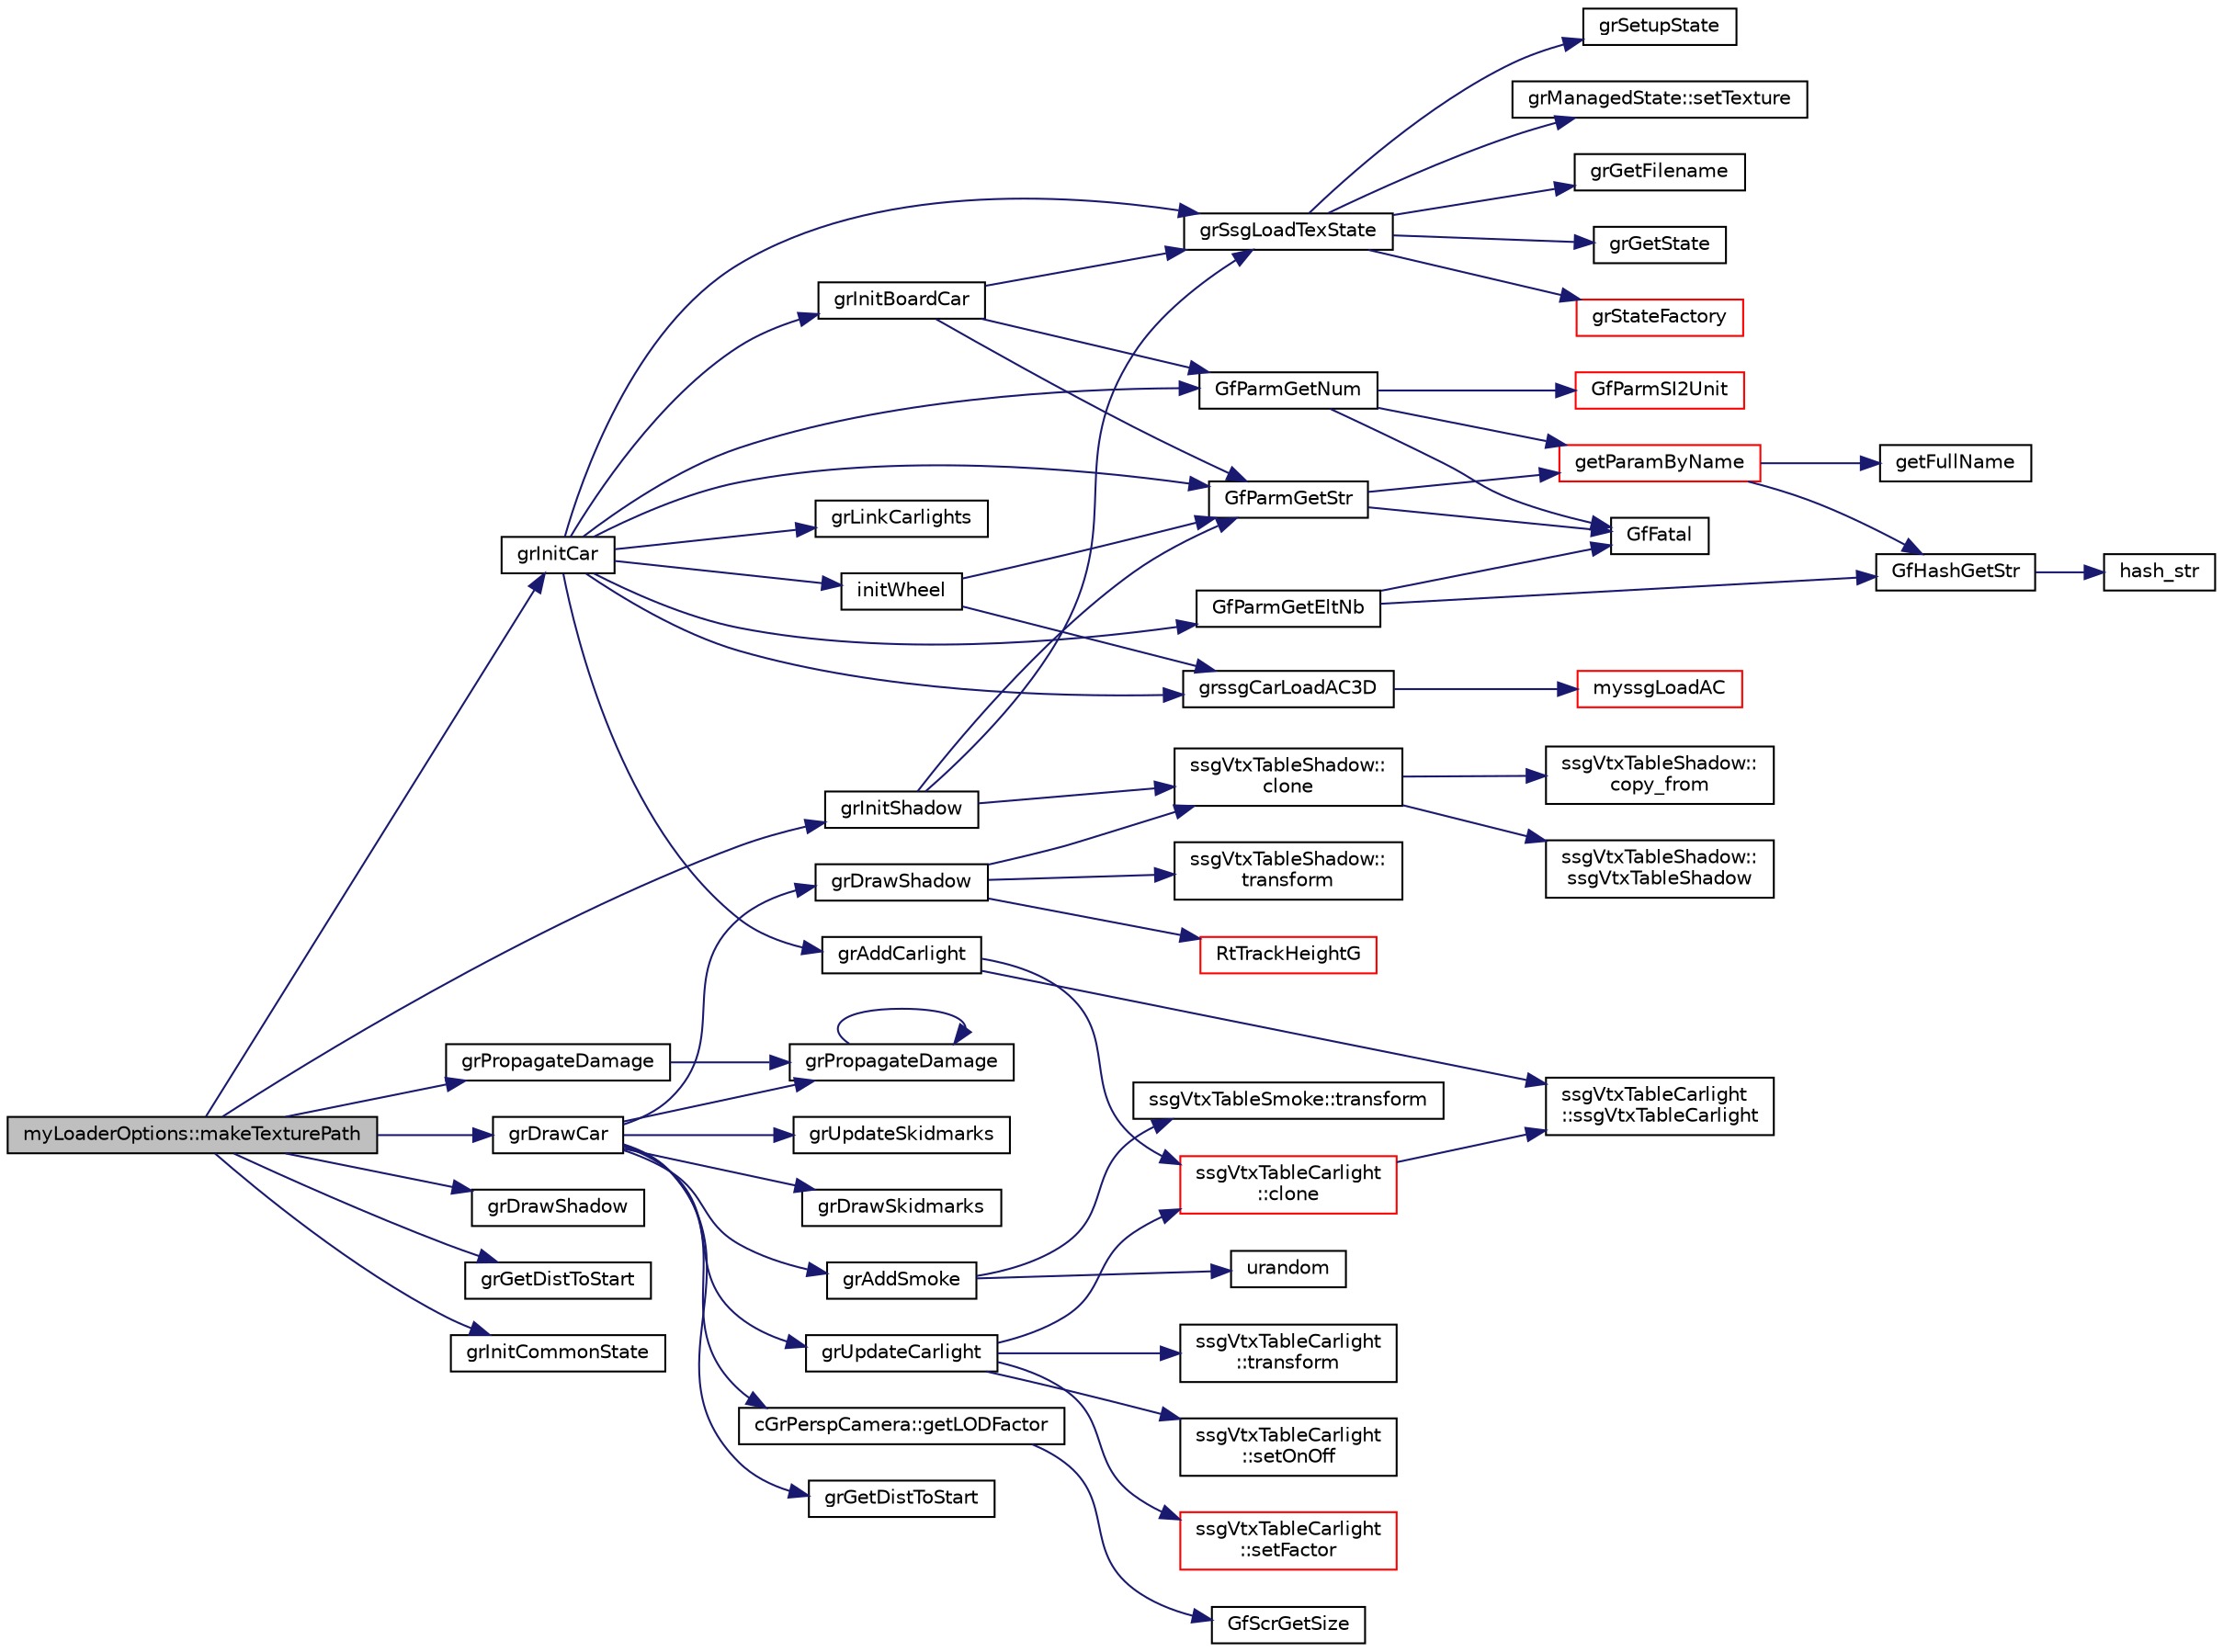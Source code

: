 digraph "myLoaderOptions::makeTexturePath"
{
  edge [fontname="Helvetica",fontsize="10",labelfontname="Helvetica",labelfontsize="10"];
  node [fontname="Helvetica",fontsize="10",shape=record];
  rankdir="LR";
  Node1 [label="myLoaderOptions::makeTexturePath",height=0.2,width=0.4,color="black", fillcolor="grey75", style="filled", fontcolor="black"];
  Node1 -> Node2 [color="midnightblue",fontsize="10",style="solid",fontname="Helvetica"];
  Node2 [label="grInitCar",height=0.2,width=0.4,color="black", fillcolor="white", style="filled",URL="$grcar_8h.html#ab9ab5758a11c15cb33788a79726d8b36"];
  Node2 -> Node3 [color="midnightblue",fontsize="10",style="solid",fontname="Helvetica"];
  Node3 [label="grInitBoardCar",height=0.2,width=0.4,color="black", fillcolor="white", style="filled",URL="$grboard_8cpp.html#a7fb1e56563df224bdddd0e9c898749e9"];
  Node3 -> Node4 [color="midnightblue",fontsize="10",style="solid",fontname="Helvetica"];
  Node4 [label="GfParmGetStr",height=0.2,width=0.4,color="black", fillcolor="white", style="filled",URL="$group__paramsdata.html#gaa37bfd1fabd03d24fd50812c2330fa12",tooltip="Get a string parameter from the parameter set handle. "];
  Node4 -> Node5 [color="midnightblue",fontsize="10",style="solid",fontname="Helvetica"];
  Node5 [label="GfFatal",height=0.2,width=0.4,color="black", fillcolor="white", style="filled",URL="$tgf_8h.html#a927c58e55400ef72e0e54548b26f973d"];
  Node4 -> Node6 [color="midnightblue",fontsize="10",style="solid",fontname="Helvetica"];
  Node6 [label="getParamByName",height=0.2,width=0.4,color="red", fillcolor="white", style="filled",URL="$group__paramshelper.html#gad76ca407ee6b618e69f80c80aa319d63",tooltip="Helper function to get (or create) a parameter by name. "];
  Node6 -> Node7 [color="midnightblue",fontsize="10",style="solid",fontname="Helvetica"];
  Node7 [label="getFullName",height=0.2,width=0.4,color="black", fillcolor="white", style="filled",URL="$group__paramshelper.html#gaf12253922391ef1139cd12f2a0ffa5ea",tooltip="Helper function to get the full name of a parameter (full name: \"sectionName/paramName\"). "];
  Node6 -> Node8 [color="midnightblue",fontsize="10",style="solid",fontname="Helvetica"];
  Node8 [label="GfHashGetStr",height=0.2,width=0.4,color="black", fillcolor="white", style="filled",URL="$group__hash.html#ga4e47f57400b95ab9b6fe918c123fdb26",tooltip="Get the user data associated with a string key. "];
  Node8 -> Node9 [color="midnightblue",fontsize="10",style="solid",fontname="Helvetica"];
  Node9 [label="hash_str",height=0.2,width=0.4,color="black", fillcolor="white", style="filled",URL="$hash_8cpp.html#a54816daefc845f0b3ade33c7243c6b71"];
  Node3 -> Node10 [color="midnightblue",fontsize="10",style="solid",fontname="Helvetica"];
  Node10 [label="grSsgLoadTexState",height=0.2,width=0.4,color="black", fillcolor="white", style="filled",URL="$grutil_8cpp.html#a09f2dc4c131b061152dd7a5eab5eabd3"];
  Node10 -> Node11 [color="midnightblue",fontsize="10",style="solid",fontname="Helvetica"];
  Node11 [label="grGetFilename",height=0.2,width=0.4,color="black", fillcolor="white", style="filled",URL="$grutil_8cpp.html#a933edc8387a8d3f07a9564c560a09e66"];
  Node10 -> Node12 [color="midnightblue",fontsize="10",style="solid",fontname="Helvetica"];
  Node12 [label="grGetState",height=0.2,width=0.4,color="black", fillcolor="white", style="filled",URL="$grutil_8cpp.html#acfdded621810aabc579262a8ed0faae3"];
  Node10 -> Node13 [color="midnightblue",fontsize="10",style="solid",fontname="Helvetica"];
  Node13 [label="grStateFactory",height=0.2,width=0.4,color="red", fillcolor="white", style="filled",URL="$grtexture_8h.html#a9c5601ad5177d2e8c4833a106404afd3"];
  Node10 -> Node14 [color="midnightblue",fontsize="10",style="solid",fontname="Helvetica"];
  Node14 [label="grSetupState",height=0.2,width=0.4,color="black", fillcolor="white", style="filled",URL="$grutil_8cpp.html#ab57f38cf4d3bc16dd5ca46cae4a6b430"];
  Node10 -> Node15 [color="midnightblue",fontsize="10",style="solid",fontname="Helvetica"];
  Node15 [label="grManagedState::setTexture",height=0.2,width=0.4,color="black", fillcolor="white", style="filled",URL="$classgr_managed_state.html#a5d9986a494fba4d582b2cdd65e1083b5"];
  Node3 -> Node16 [color="midnightblue",fontsize="10",style="solid",fontname="Helvetica"];
  Node16 [label="GfParmGetNum",height=0.2,width=0.4,color="black", fillcolor="white", style="filled",URL="$group__paramsdata.html#ga57d6d6694c94482128c7b7bd6bf0a2e8",tooltip="Get a numerical parameter from the parameter set handle. "];
  Node16 -> Node5 [color="midnightblue",fontsize="10",style="solid",fontname="Helvetica"];
  Node16 -> Node6 [color="midnightblue",fontsize="10",style="solid",fontname="Helvetica"];
  Node16 -> Node17 [color="midnightblue",fontsize="10",style="solid",fontname="Helvetica"];
  Node17 [label="GfParmSI2Unit",height=0.2,width=0.4,color="red", fillcolor="white", style="filled",URL="$group__paramsdata.html#gab24de0cda7e3f9a5ea42be6dd7592a38",tooltip="Convert a value from SI to given unit. "];
  Node2 -> Node18 [color="midnightblue",fontsize="10",style="solid",fontname="Helvetica"];
  Node18 [label="GfParmGetEltNb",height=0.2,width=0.4,color="black", fillcolor="white", style="filled",URL="$group__paramslist.html#ga8e57c951dca972b605a7978baa11c41b",tooltip="Count the number of subsections in a section in the parameter set handle. "];
  Node18 -> Node5 [color="midnightblue",fontsize="10",style="solid",fontname="Helvetica"];
  Node18 -> Node8 [color="midnightblue",fontsize="10",style="solid",fontname="Helvetica"];
  Node2 -> Node16 [color="midnightblue",fontsize="10",style="solid",fontname="Helvetica"];
  Node2 -> Node4 [color="midnightblue",fontsize="10",style="solid",fontname="Helvetica"];
  Node2 -> Node19 [color="midnightblue",fontsize="10",style="solid",fontname="Helvetica"];
  Node19 [label="grAddCarlight",height=0.2,width=0.4,color="black", fillcolor="white", style="filled",URL="$grcarlight_8cpp.html#a3208f47c4f05ea031237a4e66da42c25"];
  Node19 -> Node20 [color="midnightblue",fontsize="10",style="solid",fontname="Helvetica"];
  Node20 [label="ssgVtxTableCarlight\l::ssgVtxTableCarlight",height=0.2,width=0.4,color="black", fillcolor="white", style="filled",URL="$classssg_vtx_table_carlight.html#a12f3cc7686028639d99f48e8f8318bba"];
  Node19 -> Node21 [color="midnightblue",fontsize="10",style="solid",fontname="Helvetica"];
  Node21 [label="ssgVtxTableCarlight\l::clone",height=0.2,width=0.4,color="red", fillcolor="white", style="filled",URL="$classssg_vtx_table_carlight.html#a16ac9f4362d3094e7170e1a35793f252"];
  Node21 -> Node20 [color="midnightblue",fontsize="10",style="solid",fontname="Helvetica"];
  Node2 -> Node22 [color="midnightblue",fontsize="10",style="solid",fontname="Helvetica"];
  Node22 [label="grLinkCarlights",height=0.2,width=0.4,color="black", fillcolor="white", style="filled",URL="$grcarlight_8cpp.html#a8d03230c485a6029fb82bf7e0be6a5c3"];
  Node2 -> Node10 [color="midnightblue",fontsize="10",style="solid",fontname="Helvetica"];
  Node2 -> Node23 [color="midnightblue",fontsize="10",style="solid",fontname="Helvetica"];
  Node23 [label="grssgCarLoadAC3D",height=0.2,width=0.4,color="black", fillcolor="white", style="filled",URL="$grcar_8cpp.html#a9782f0df6d3244531a2ea15ef46b1d83"];
  Node23 -> Node24 [color="midnightblue",fontsize="10",style="solid",fontname="Helvetica"];
  Node24 [label="myssgLoadAC",height=0.2,width=0.4,color="red", fillcolor="white", style="filled",URL="$grloadac_8cpp.html#aca6c0ea64a721edad055d914ddbef0c8"];
  Node2 -> Node25 [color="midnightblue",fontsize="10",style="solid",fontname="Helvetica"];
  Node25 [label="initWheel",height=0.2,width=0.4,color="black", fillcolor="white", style="filled",URL="$grcar_8cpp.html#a58926480bab249018880973a00fcafa0"];
  Node25 -> Node4 [color="midnightblue",fontsize="10",style="solid",fontname="Helvetica"];
  Node25 -> Node23 [color="midnightblue",fontsize="10",style="solid",fontname="Helvetica"];
  Node1 -> Node26 [color="midnightblue",fontsize="10",style="solid",fontname="Helvetica"];
  Node26 [label="grDrawCar",height=0.2,width=0.4,color="black", fillcolor="white", style="filled",URL="$grcar_8h.html#af96bb7f59f8dbfab20edc0bd796ce284"];
  Node26 -> Node27 [color="midnightblue",fontsize="10",style="solid",fontname="Helvetica"];
  Node27 [label="grPropagateDamage",height=0.2,width=0.4,color="black", fillcolor="white", style="filled",URL="$grcar_8cpp.html#a4463ccc1d2888226257ea277e8014f5f"];
  Node27 -> Node27 [color="midnightblue",fontsize="10",style="solid",fontname="Helvetica"];
  Node26 -> Node28 [color="midnightblue",fontsize="10",style="solid",fontname="Helvetica"];
  Node28 [label="grGetDistToStart",height=0.2,width=0.4,color="black", fillcolor="white", style="filled",URL="$grcar_8cpp.html#ac2cca6e20ad6a7e3f048ba71952c3cd0"];
  Node26 -> Node29 [color="midnightblue",fontsize="10",style="solid",fontname="Helvetica"];
  Node29 [label="cGrPerspCamera::getLODFactor",height=0.2,width=0.4,color="black", fillcolor="white", style="filled",URL="$classc_gr_persp_camera.html#ac11b7875c0e6fe93c2491bdb780e188f"];
  Node29 -> Node30 [color="midnightblue",fontsize="10",style="solid",fontname="Helvetica"];
  Node30 [label="GfScrGetSize",height=0.2,width=0.4,color="black", fillcolor="white", style="filled",URL="$group__screen.html#gadcb66ba3f12ba1cb4c98367898c7f432",tooltip="Get the screen and viewport sizes. "];
  Node26 -> Node31 [color="midnightblue",fontsize="10",style="solid",fontname="Helvetica"];
  Node31 [label="grDrawShadow",height=0.2,width=0.4,color="black", fillcolor="white", style="filled",URL="$grcar_8cpp.html#a1be041df5ef94793936856b630d981ec"];
  Node31 -> Node32 [color="midnightblue",fontsize="10",style="solid",fontname="Helvetica"];
  Node32 [label="ssgVtxTableShadow::\lclone",height=0.2,width=0.4,color="black", fillcolor="white", style="filled",URL="$classssg_vtx_table_shadow.html#a8f35f163c4d934da59e25ba2a3fb9d8f"];
  Node32 -> Node33 [color="midnightblue",fontsize="10",style="solid",fontname="Helvetica"];
  Node33 [label="ssgVtxTableShadow::\lssgVtxTableShadow",height=0.2,width=0.4,color="black", fillcolor="white", style="filled",URL="$classssg_vtx_table_shadow.html#afd3ffc092f9459003a86c8afb86c9be9"];
  Node32 -> Node34 [color="midnightblue",fontsize="10",style="solid",fontname="Helvetica"];
  Node34 [label="ssgVtxTableShadow::\lcopy_from",height=0.2,width=0.4,color="black", fillcolor="white", style="filled",URL="$classssg_vtx_table_shadow.html#a67383d5a2c7f8191844c25704b4063d6"];
  Node31 -> Node35 [color="midnightblue",fontsize="10",style="solid",fontname="Helvetica"];
  Node35 [label="ssgVtxTableShadow::\ltransform",height=0.2,width=0.4,color="black", fillcolor="white", style="filled",URL="$classssg_vtx_table_shadow.html#af0ca0509de24d2bb1f729838682e0684"];
  Node31 -> Node36 [color="midnightblue",fontsize="10",style="solid",fontname="Helvetica"];
  Node36 [label="RtTrackHeightG",height=0.2,width=0.4,color="red", fillcolor="white", style="filled",URL="$group__tracktools.html#gab1171b7a412df276af2ec43fdd0164a2",tooltip="Returns the absolute height in meters of the road at the Global position (segment, X, Y) "];
  Node26 -> Node37 [color="midnightblue",fontsize="10",style="solid",fontname="Helvetica"];
  Node37 [label="grUpdateSkidmarks",height=0.2,width=0.4,color="black", fillcolor="white", style="filled",URL="$grskidmarks_8cpp.html#a244e17ddae4263edc0b25ce9aacd5dc2",tooltip="update if necessary the skidmarks for a car "];
  Node26 -> Node38 [color="midnightblue",fontsize="10",style="solid",fontname="Helvetica"];
  Node38 [label="grDrawSkidmarks",height=0.2,width=0.4,color="black", fillcolor="white", style="filled",URL="$grskidmarks_8cpp.html#a6b30e6f2fad69644610457798cab7603"];
  Node26 -> Node39 [color="midnightblue",fontsize="10",style="solid",fontname="Helvetica"];
  Node39 [label="grAddSmoke",height=0.2,width=0.4,color="black", fillcolor="white", style="filled",URL="$grsmoke_8cpp.html#ad805d5e07dd64b7717385bc3e0a92dd3"];
  Node39 -> Node40 [color="midnightblue",fontsize="10",style="solid",fontname="Helvetica"];
  Node40 [label="urandom",height=0.2,width=0.4,color="black", fillcolor="white", style="filled",URL="$_distribution_8cpp.html#a5d688d70363408aef33fdb9bea5f7d50"];
  Node39 -> Node41 [color="midnightblue",fontsize="10",style="solid",fontname="Helvetica"];
  Node41 [label="ssgVtxTableSmoke::transform",height=0.2,width=0.4,color="black", fillcolor="white", style="filled",URL="$classssg_vtx_table_smoke.html#a835579c8b04f2d004d6d5bdeb6c7fad2"];
  Node26 -> Node42 [color="midnightblue",fontsize="10",style="solid",fontname="Helvetica"];
  Node42 [label="grUpdateCarlight",height=0.2,width=0.4,color="black", fillcolor="white", style="filled",URL="$grcarlight_8cpp.html#a06a9d76075638916f14db92f7f4d27c3"];
  Node42 -> Node21 [color="midnightblue",fontsize="10",style="solid",fontname="Helvetica"];
  Node42 -> Node43 [color="midnightblue",fontsize="10",style="solid",fontname="Helvetica"];
  Node43 [label="ssgVtxTableCarlight\l::transform",height=0.2,width=0.4,color="black", fillcolor="white", style="filled",URL="$classssg_vtx_table_carlight.html#a8720af18bde22d5e251b63c7eef542f2"];
  Node42 -> Node44 [color="midnightblue",fontsize="10",style="solid",fontname="Helvetica"];
  Node44 [label="ssgVtxTableCarlight\l::setOnOff",height=0.2,width=0.4,color="black", fillcolor="white", style="filled",URL="$classssg_vtx_table_carlight.html#afc618cc243329c96bc65c69eff761f33"];
  Node42 -> Node45 [color="midnightblue",fontsize="10",style="solid",fontname="Helvetica"];
  Node45 [label="ssgVtxTableCarlight\l::setFactor",height=0.2,width=0.4,color="red", fillcolor="white", style="filled",URL="$classssg_vtx_table_carlight.html#a61c8662fab79ad9c1ca40b60ec793644"];
  Node1 -> Node46 [color="midnightblue",fontsize="10",style="solid",fontname="Helvetica"];
  Node46 [label="grDrawShadow",height=0.2,width=0.4,color="black", fillcolor="white", style="filled",URL="$grcar_8h.html#ac212347df9dfd7ca88c7de8db150087b"];
  Node1 -> Node47 [color="midnightblue",fontsize="10",style="solid",fontname="Helvetica"];
  Node47 [label="grInitShadow",height=0.2,width=0.4,color="black", fillcolor="white", style="filled",URL="$grcar_8h.html#a8faa77246834a47464ed37ca06ce6783"];
  Node47 -> Node4 [color="midnightblue",fontsize="10",style="solid",fontname="Helvetica"];
  Node47 -> Node10 [color="midnightblue",fontsize="10",style="solid",fontname="Helvetica"];
  Node47 -> Node32 [color="midnightblue",fontsize="10",style="solid",fontname="Helvetica"];
  Node1 -> Node48 [color="midnightblue",fontsize="10",style="solid",fontname="Helvetica"];
  Node48 [label="grGetDistToStart",height=0.2,width=0.4,color="black", fillcolor="white", style="filled",URL="$grcar_8h.html#ac2cca6e20ad6a7e3f048ba71952c3cd0"];
  Node1 -> Node49 [color="midnightblue",fontsize="10",style="solid",fontname="Helvetica"];
  Node49 [label="grInitCommonState",height=0.2,width=0.4,color="black", fillcolor="white", style="filled",URL="$grcar_8h.html#aa0d31449a2b25f1ba298a22b1e8d7c48"];
  Node1 -> Node50 [color="midnightblue",fontsize="10",style="solid",fontname="Helvetica"];
  Node50 [label="grPropagateDamage",height=0.2,width=0.4,color="black", fillcolor="white", style="filled",URL="$grcar_8h.html#a4463ccc1d2888226257ea277e8014f5f"];
  Node50 -> Node27 [color="midnightblue",fontsize="10",style="solid",fontname="Helvetica"];
}
